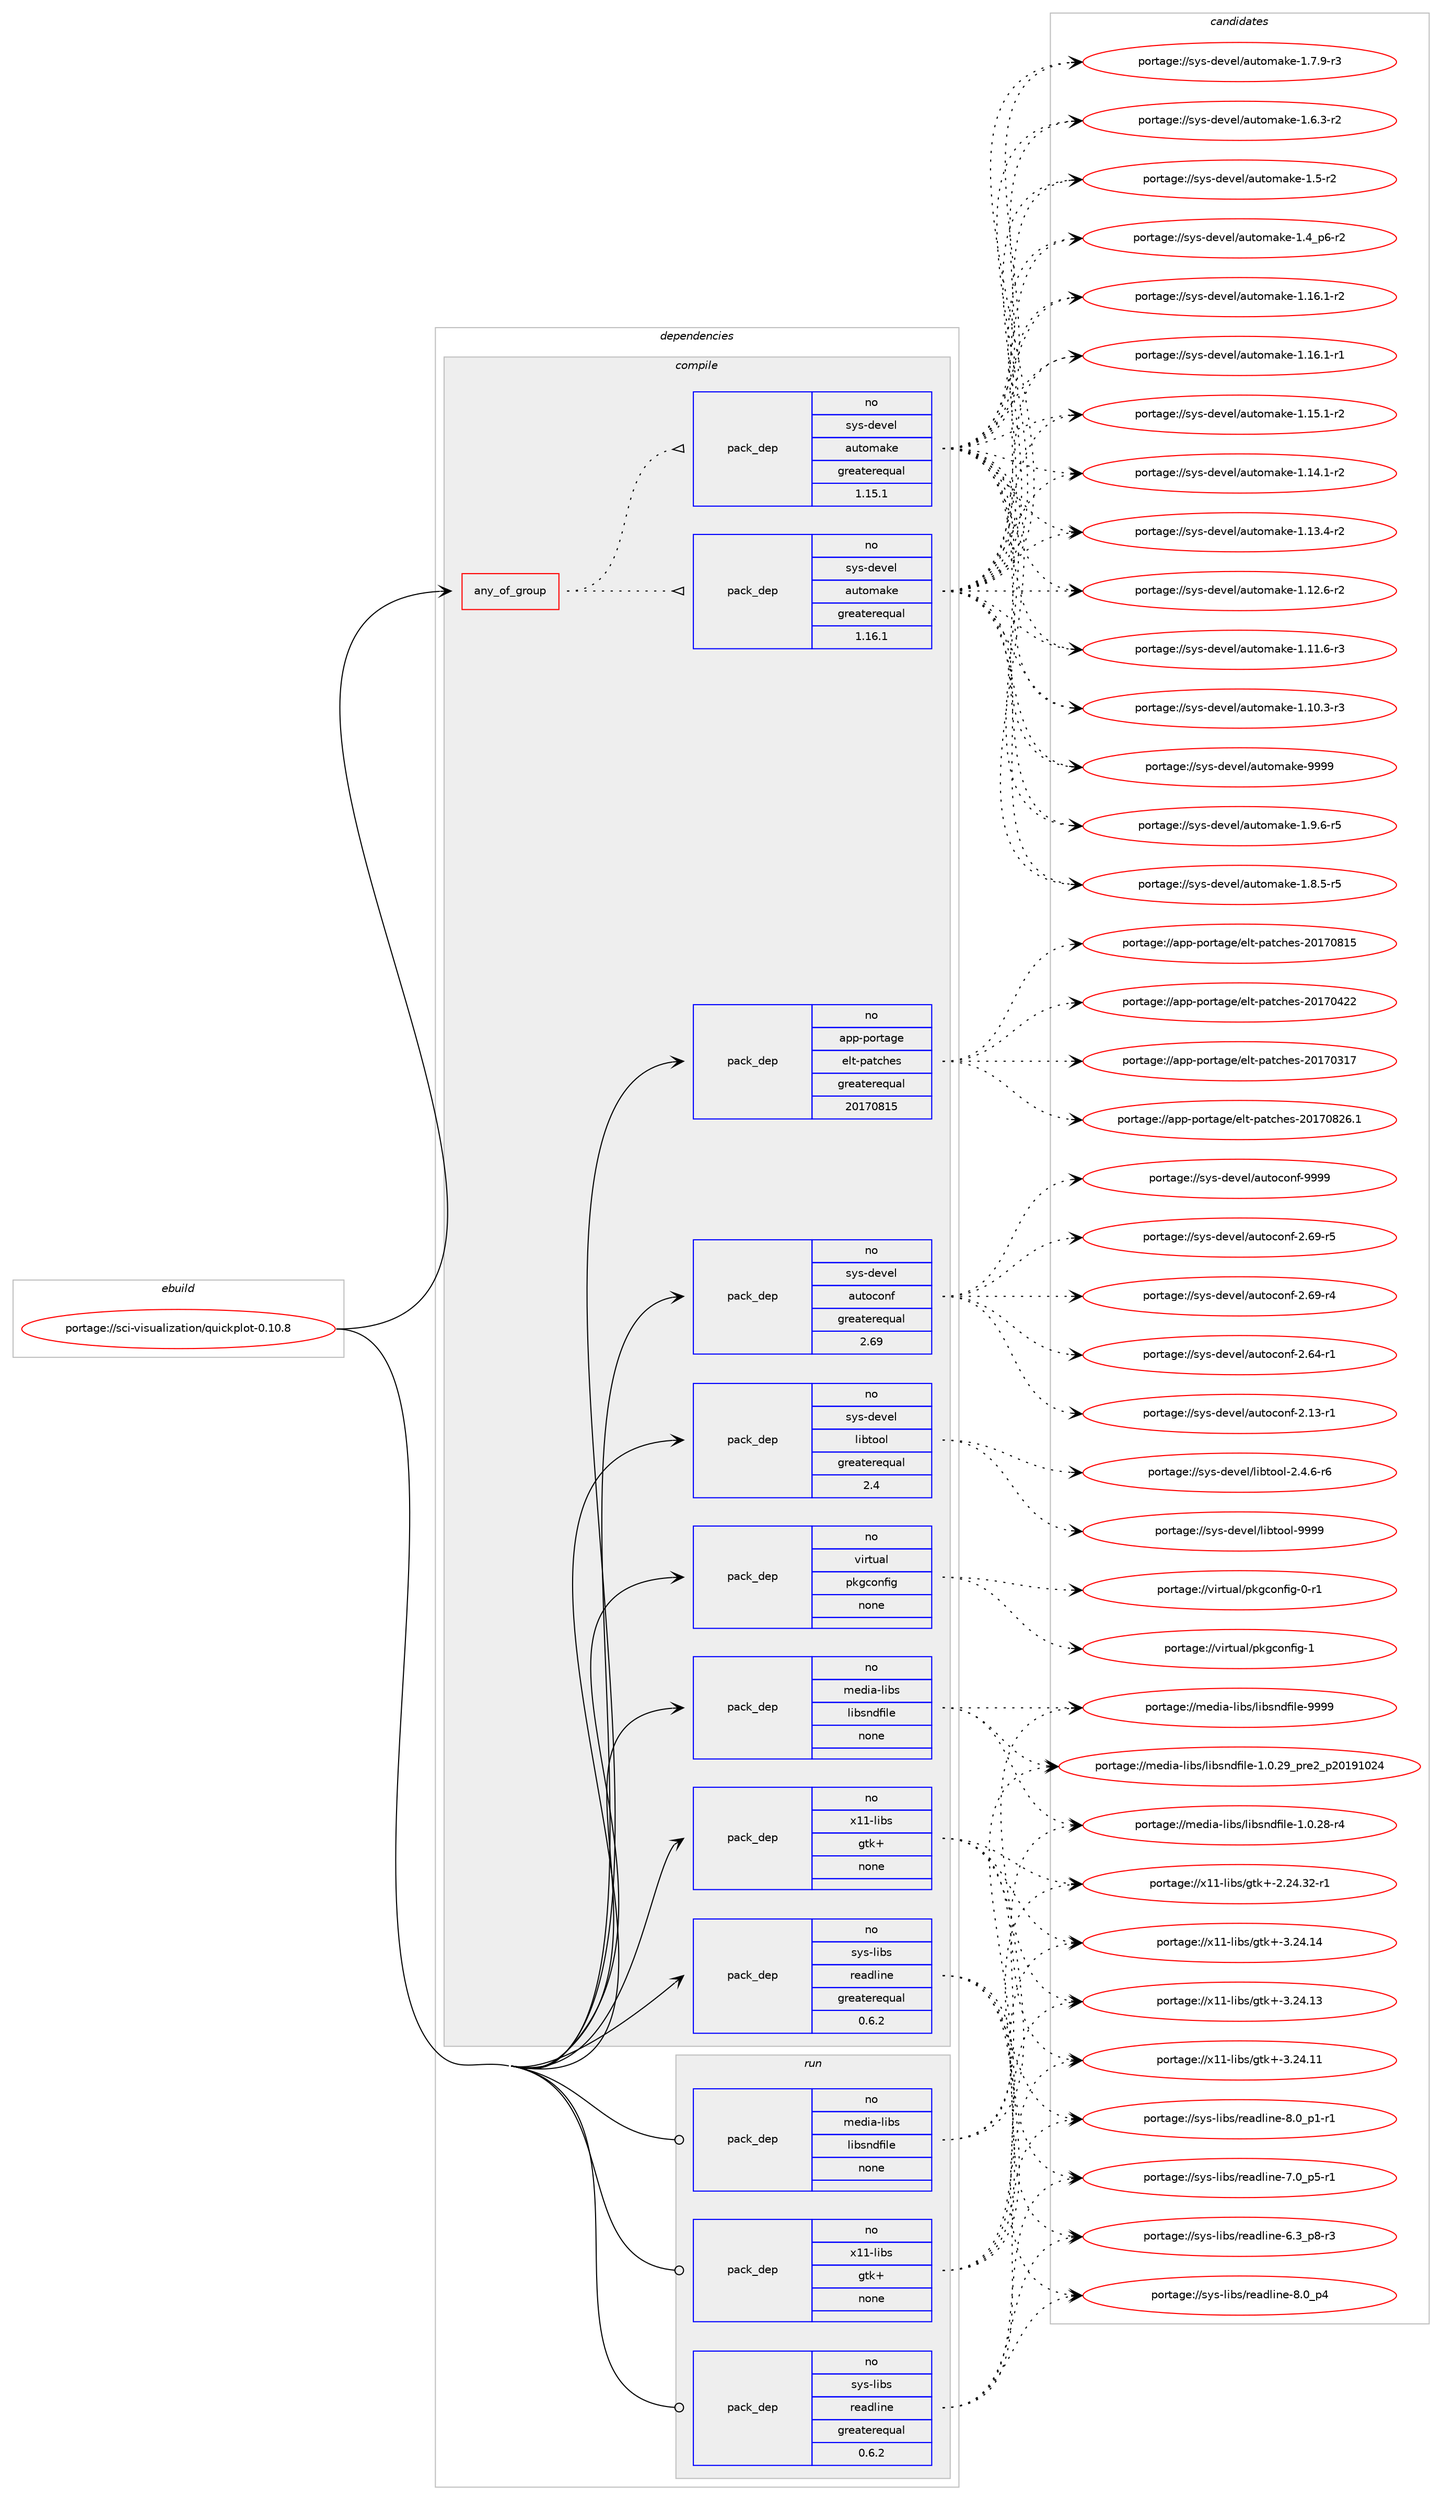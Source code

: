 digraph prolog {

# *************
# Graph options
# *************

newrank=true;
concentrate=true;
compound=true;
graph [rankdir=LR,fontname=Helvetica,fontsize=10,ranksep=1.5];#, ranksep=2.5, nodesep=0.2];
edge  [arrowhead=vee];
node  [fontname=Helvetica,fontsize=10];

# **********
# The ebuild
# **********

subgraph cluster_leftcol {
color=gray;
rank=same;
label=<<i>ebuild</i>>;
id [label="portage://sci-visualization/quickplot-0.10.8", color=red, width=4, href="../sci-visualization/quickplot-0.10.8.svg"];
}

# ****************
# The dependencies
# ****************

subgraph cluster_midcol {
color=gray;
label=<<i>dependencies</i>>;
subgraph cluster_compile {
fillcolor="#eeeeee";
style=filled;
label=<<i>compile</i>>;
subgraph any1245 {
dependency71006 [label=<<TABLE BORDER="0" CELLBORDER="1" CELLSPACING="0" CELLPADDING="4"><TR><TD CELLPADDING="10">any_of_group</TD></TR></TABLE>>, shape=none, color=red];subgraph pack56380 {
dependency71007 [label=<<TABLE BORDER="0" CELLBORDER="1" CELLSPACING="0" CELLPADDING="4" WIDTH="220"><TR><TD ROWSPAN="6" CELLPADDING="30">pack_dep</TD></TR><TR><TD WIDTH="110">no</TD></TR><TR><TD>sys-devel</TD></TR><TR><TD>automake</TD></TR><TR><TD>greaterequal</TD></TR><TR><TD>1.16.1</TD></TR></TABLE>>, shape=none, color=blue];
}
dependency71006:e -> dependency71007:w [weight=20,style="dotted",arrowhead="oinv"];
subgraph pack56381 {
dependency71008 [label=<<TABLE BORDER="0" CELLBORDER="1" CELLSPACING="0" CELLPADDING="4" WIDTH="220"><TR><TD ROWSPAN="6" CELLPADDING="30">pack_dep</TD></TR><TR><TD WIDTH="110">no</TD></TR><TR><TD>sys-devel</TD></TR><TR><TD>automake</TD></TR><TR><TD>greaterequal</TD></TR><TR><TD>1.15.1</TD></TR></TABLE>>, shape=none, color=blue];
}
dependency71006:e -> dependency71008:w [weight=20,style="dotted",arrowhead="oinv"];
}
id:e -> dependency71006:w [weight=20,style="solid",arrowhead="vee"];
subgraph pack56382 {
dependency71009 [label=<<TABLE BORDER="0" CELLBORDER="1" CELLSPACING="0" CELLPADDING="4" WIDTH="220"><TR><TD ROWSPAN="6" CELLPADDING="30">pack_dep</TD></TR><TR><TD WIDTH="110">no</TD></TR><TR><TD>app-portage</TD></TR><TR><TD>elt-patches</TD></TR><TR><TD>greaterequal</TD></TR><TR><TD>20170815</TD></TR></TABLE>>, shape=none, color=blue];
}
id:e -> dependency71009:w [weight=20,style="solid",arrowhead="vee"];
subgraph pack56383 {
dependency71010 [label=<<TABLE BORDER="0" CELLBORDER="1" CELLSPACING="0" CELLPADDING="4" WIDTH="220"><TR><TD ROWSPAN="6" CELLPADDING="30">pack_dep</TD></TR><TR><TD WIDTH="110">no</TD></TR><TR><TD>media-libs</TD></TR><TR><TD>libsndfile</TD></TR><TR><TD>none</TD></TR><TR><TD></TD></TR></TABLE>>, shape=none, color=blue];
}
id:e -> dependency71010:w [weight=20,style="solid",arrowhead="vee"];
subgraph pack56384 {
dependency71011 [label=<<TABLE BORDER="0" CELLBORDER="1" CELLSPACING="0" CELLPADDING="4" WIDTH="220"><TR><TD ROWSPAN="6" CELLPADDING="30">pack_dep</TD></TR><TR><TD WIDTH="110">no</TD></TR><TR><TD>sys-devel</TD></TR><TR><TD>autoconf</TD></TR><TR><TD>greaterequal</TD></TR><TR><TD>2.69</TD></TR></TABLE>>, shape=none, color=blue];
}
id:e -> dependency71011:w [weight=20,style="solid",arrowhead="vee"];
subgraph pack56385 {
dependency71012 [label=<<TABLE BORDER="0" CELLBORDER="1" CELLSPACING="0" CELLPADDING="4" WIDTH="220"><TR><TD ROWSPAN="6" CELLPADDING="30">pack_dep</TD></TR><TR><TD WIDTH="110">no</TD></TR><TR><TD>sys-devel</TD></TR><TR><TD>libtool</TD></TR><TR><TD>greaterequal</TD></TR><TR><TD>2.4</TD></TR></TABLE>>, shape=none, color=blue];
}
id:e -> dependency71012:w [weight=20,style="solid",arrowhead="vee"];
subgraph pack56386 {
dependency71013 [label=<<TABLE BORDER="0" CELLBORDER="1" CELLSPACING="0" CELLPADDING="4" WIDTH="220"><TR><TD ROWSPAN="6" CELLPADDING="30">pack_dep</TD></TR><TR><TD WIDTH="110">no</TD></TR><TR><TD>sys-libs</TD></TR><TR><TD>readline</TD></TR><TR><TD>greaterequal</TD></TR><TR><TD>0.6.2</TD></TR></TABLE>>, shape=none, color=blue];
}
id:e -> dependency71013:w [weight=20,style="solid",arrowhead="vee"];
subgraph pack56387 {
dependency71014 [label=<<TABLE BORDER="0" CELLBORDER="1" CELLSPACING="0" CELLPADDING="4" WIDTH="220"><TR><TD ROWSPAN="6" CELLPADDING="30">pack_dep</TD></TR><TR><TD WIDTH="110">no</TD></TR><TR><TD>virtual</TD></TR><TR><TD>pkgconfig</TD></TR><TR><TD>none</TD></TR><TR><TD></TD></TR></TABLE>>, shape=none, color=blue];
}
id:e -> dependency71014:w [weight=20,style="solid",arrowhead="vee"];
subgraph pack56388 {
dependency71015 [label=<<TABLE BORDER="0" CELLBORDER="1" CELLSPACING="0" CELLPADDING="4" WIDTH="220"><TR><TD ROWSPAN="6" CELLPADDING="30">pack_dep</TD></TR><TR><TD WIDTH="110">no</TD></TR><TR><TD>x11-libs</TD></TR><TR><TD>gtk+</TD></TR><TR><TD>none</TD></TR><TR><TD></TD></TR></TABLE>>, shape=none, color=blue];
}
id:e -> dependency71015:w [weight=20,style="solid",arrowhead="vee"];
}
subgraph cluster_compileandrun {
fillcolor="#eeeeee";
style=filled;
label=<<i>compile and run</i>>;
}
subgraph cluster_run {
fillcolor="#eeeeee";
style=filled;
label=<<i>run</i>>;
subgraph pack56389 {
dependency71016 [label=<<TABLE BORDER="0" CELLBORDER="1" CELLSPACING="0" CELLPADDING="4" WIDTH="220"><TR><TD ROWSPAN="6" CELLPADDING="30">pack_dep</TD></TR><TR><TD WIDTH="110">no</TD></TR><TR><TD>media-libs</TD></TR><TR><TD>libsndfile</TD></TR><TR><TD>none</TD></TR><TR><TD></TD></TR></TABLE>>, shape=none, color=blue];
}
id:e -> dependency71016:w [weight=20,style="solid",arrowhead="odot"];
subgraph pack56390 {
dependency71017 [label=<<TABLE BORDER="0" CELLBORDER="1" CELLSPACING="0" CELLPADDING="4" WIDTH="220"><TR><TD ROWSPAN="6" CELLPADDING="30">pack_dep</TD></TR><TR><TD WIDTH="110">no</TD></TR><TR><TD>sys-libs</TD></TR><TR><TD>readline</TD></TR><TR><TD>greaterequal</TD></TR><TR><TD>0.6.2</TD></TR></TABLE>>, shape=none, color=blue];
}
id:e -> dependency71017:w [weight=20,style="solid",arrowhead="odot"];
subgraph pack56391 {
dependency71018 [label=<<TABLE BORDER="0" CELLBORDER="1" CELLSPACING="0" CELLPADDING="4" WIDTH="220"><TR><TD ROWSPAN="6" CELLPADDING="30">pack_dep</TD></TR><TR><TD WIDTH="110">no</TD></TR><TR><TD>x11-libs</TD></TR><TR><TD>gtk+</TD></TR><TR><TD>none</TD></TR><TR><TD></TD></TR></TABLE>>, shape=none, color=blue];
}
id:e -> dependency71018:w [weight=20,style="solid",arrowhead="odot"];
}
}

# **************
# The candidates
# **************

subgraph cluster_choices {
rank=same;
color=gray;
label=<<i>candidates</i>>;

subgraph choice56380 {
color=black;
nodesep=1;
choice115121115451001011181011084797117116111109971071014557575757 [label="portage://sys-devel/automake-9999", color=red, width=4,href="../sys-devel/automake-9999.svg"];
choice115121115451001011181011084797117116111109971071014549465746544511453 [label="portage://sys-devel/automake-1.9.6-r5", color=red, width=4,href="../sys-devel/automake-1.9.6-r5.svg"];
choice115121115451001011181011084797117116111109971071014549465646534511453 [label="portage://sys-devel/automake-1.8.5-r5", color=red, width=4,href="../sys-devel/automake-1.8.5-r5.svg"];
choice115121115451001011181011084797117116111109971071014549465546574511451 [label="portage://sys-devel/automake-1.7.9-r3", color=red, width=4,href="../sys-devel/automake-1.7.9-r3.svg"];
choice115121115451001011181011084797117116111109971071014549465446514511450 [label="portage://sys-devel/automake-1.6.3-r2", color=red, width=4,href="../sys-devel/automake-1.6.3-r2.svg"];
choice11512111545100101118101108479711711611110997107101454946534511450 [label="portage://sys-devel/automake-1.5-r2", color=red, width=4,href="../sys-devel/automake-1.5-r2.svg"];
choice115121115451001011181011084797117116111109971071014549465295112544511450 [label="portage://sys-devel/automake-1.4_p6-r2", color=red, width=4,href="../sys-devel/automake-1.4_p6-r2.svg"];
choice11512111545100101118101108479711711611110997107101454946495446494511450 [label="portage://sys-devel/automake-1.16.1-r2", color=red, width=4,href="../sys-devel/automake-1.16.1-r2.svg"];
choice11512111545100101118101108479711711611110997107101454946495446494511449 [label="portage://sys-devel/automake-1.16.1-r1", color=red, width=4,href="../sys-devel/automake-1.16.1-r1.svg"];
choice11512111545100101118101108479711711611110997107101454946495346494511450 [label="portage://sys-devel/automake-1.15.1-r2", color=red, width=4,href="../sys-devel/automake-1.15.1-r2.svg"];
choice11512111545100101118101108479711711611110997107101454946495246494511450 [label="portage://sys-devel/automake-1.14.1-r2", color=red, width=4,href="../sys-devel/automake-1.14.1-r2.svg"];
choice11512111545100101118101108479711711611110997107101454946495146524511450 [label="portage://sys-devel/automake-1.13.4-r2", color=red, width=4,href="../sys-devel/automake-1.13.4-r2.svg"];
choice11512111545100101118101108479711711611110997107101454946495046544511450 [label="portage://sys-devel/automake-1.12.6-r2", color=red, width=4,href="../sys-devel/automake-1.12.6-r2.svg"];
choice11512111545100101118101108479711711611110997107101454946494946544511451 [label="portage://sys-devel/automake-1.11.6-r3", color=red, width=4,href="../sys-devel/automake-1.11.6-r3.svg"];
choice11512111545100101118101108479711711611110997107101454946494846514511451 [label="portage://sys-devel/automake-1.10.3-r3", color=red, width=4,href="../sys-devel/automake-1.10.3-r3.svg"];
dependency71007:e -> choice115121115451001011181011084797117116111109971071014557575757:w [style=dotted,weight="100"];
dependency71007:e -> choice115121115451001011181011084797117116111109971071014549465746544511453:w [style=dotted,weight="100"];
dependency71007:e -> choice115121115451001011181011084797117116111109971071014549465646534511453:w [style=dotted,weight="100"];
dependency71007:e -> choice115121115451001011181011084797117116111109971071014549465546574511451:w [style=dotted,weight="100"];
dependency71007:e -> choice115121115451001011181011084797117116111109971071014549465446514511450:w [style=dotted,weight="100"];
dependency71007:e -> choice11512111545100101118101108479711711611110997107101454946534511450:w [style=dotted,weight="100"];
dependency71007:e -> choice115121115451001011181011084797117116111109971071014549465295112544511450:w [style=dotted,weight="100"];
dependency71007:e -> choice11512111545100101118101108479711711611110997107101454946495446494511450:w [style=dotted,weight="100"];
dependency71007:e -> choice11512111545100101118101108479711711611110997107101454946495446494511449:w [style=dotted,weight="100"];
dependency71007:e -> choice11512111545100101118101108479711711611110997107101454946495346494511450:w [style=dotted,weight="100"];
dependency71007:e -> choice11512111545100101118101108479711711611110997107101454946495246494511450:w [style=dotted,weight="100"];
dependency71007:e -> choice11512111545100101118101108479711711611110997107101454946495146524511450:w [style=dotted,weight="100"];
dependency71007:e -> choice11512111545100101118101108479711711611110997107101454946495046544511450:w [style=dotted,weight="100"];
dependency71007:e -> choice11512111545100101118101108479711711611110997107101454946494946544511451:w [style=dotted,weight="100"];
dependency71007:e -> choice11512111545100101118101108479711711611110997107101454946494846514511451:w [style=dotted,weight="100"];
}
subgraph choice56381 {
color=black;
nodesep=1;
choice115121115451001011181011084797117116111109971071014557575757 [label="portage://sys-devel/automake-9999", color=red, width=4,href="../sys-devel/automake-9999.svg"];
choice115121115451001011181011084797117116111109971071014549465746544511453 [label="portage://sys-devel/automake-1.9.6-r5", color=red, width=4,href="../sys-devel/automake-1.9.6-r5.svg"];
choice115121115451001011181011084797117116111109971071014549465646534511453 [label="portage://sys-devel/automake-1.8.5-r5", color=red, width=4,href="../sys-devel/automake-1.8.5-r5.svg"];
choice115121115451001011181011084797117116111109971071014549465546574511451 [label="portage://sys-devel/automake-1.7.9-r3", color=red, width=4,href="../sys-devel/automake-1.7.9-r3.svg"];
choice115121115451001011181011084797117116111109971071014549465446514511450 [label="portage://sys-devel/automake-1.6.3-r2", color=red, width=4,href="../sys-devel/automake-1.6.3-r2.svg"];
choice11512111545100101118101108479711711611110997107101454946534511450 [label="portage://sys-devel/automake-1.5-r2", color=red, width=4,href="../sys-devel/automake-1.5-r2.svg"];
choice115121115451001011181011084797117116111109971071014549465295112544511450 [label="portage://sys-devel/automake-1.4_p6-r2", color=red, width=4,href="../sys-devel/automake-1.4_p6-r2.svg"];
choice11512111545100101118101108479711711611110997107101454946495446494511450 [label="portage://sys-devel/automake-1.16.1-r2", color=red, width=4,href="../sys-devel/automake-1.16.1-r2.svg"];
choice11512111545100101118101108479711711611110997107101454946495446494511449 [label="portage://sys-devel/automake-1.16.1-r1", color=red, width=4,href="../sys-devel/automake-1.16.1-r1.svg"];
choice11512111545100101118101108479711711611110997107101454946495346494511450 [label="portage://sys-devel/automake-1.15.1-r2", color=red, width=4,href="../sys-devel/automake-1.15.1-r2.svg"];
choice11512111545100101118101108479711711611110997107101454946495246494511450 [label="portage://sys-devel/automake-1.14.1-r2", color=red, width=4,href="../sys-devel/automake-1.14.1-r2.svg"];
choice11512111545100101118101108479711711611110997107101454946495146524511450 [label="portage://sys-devel/automake-1.13.4-r2", color=red, width=4,href="../sys-devel/automake-1.13.4-r2.svg"];
choice11512111545100101118101108479711711611110997107101454946495046544511450 [label="portage://sys-devel/automake-1.12.6-r2", color=red, width=4,href="../sys-devel/automake-1.12.6-r2.svg"];
choice11512111545100101118101108479711711611110997107101454946494946544511451 [label="portage://sys-devel/automake-1.11.6-r3", color=red, width=4,href="../sys-devel/automake-1.11.6-r3.svg"];
choice11512111545100101118101108479711711611110997107101454946494846514511451 [label="portage://sys-devel/automake-1.10.3-r3", color=red, width=4,href="../sys-devel/automake-1.10.3-r3.svg"];
dependency71008:e -> choice115121115451001011181011084797117116111109971071014557575757:w [style=dotted,weight="100"];
dependency71008:e -> choice115121115451001011181011084797117116111109971071014549465746544511453:w [style=dotted,weight="100"];
dependency71008:e -> choice115121115451001011181011084797117116111109971071014549465646534511453:w [style=dotted,weight="100"];
dependency71008:e -> choice115121115451001011181011084797117116111109971071014549465546574511451:w [style=dotted,weight="100"];
dependency71008:e -> choice115121115451001011181011084797117116111109971071014549465446514511450:w [style=dotted,weight="100"];
dependency71008:e -> choice11512111545100101118101108479711711611110997107101454946534511450:w [style=dotted,weight="100"];
dependency71008:e -> choice115121115451001011181011084797117116111109971071014549465295112544511450:w [style=dotted,weight="100"];
dependency71008:e -> choice11512111545100101118101108479711711611110997107101454946495446494511450:w [style=dotted,weight="100"];
dependency71008:e -> choice11512111545100101118101108479711711611110997107101454946495446494511449:w [style=dotted,weight="100"];
dependency71008:e -> choice11512111545100101118101108479711711611110997107101454946495346494511450:w [style=dotted,weight="100"];
dependency71008:e -> choice11512111545100101118101108479711711611110997107101454946495246494511450:w [style=dotted,weight="100"];
dependency71008:e -> choice11512111545100101118101108479711711611110997107101454946495146524511450:w [style=dotted,weight="100"];
dependency71008:e -> choice11512111545100101118101108479711711611110997107101454946495046544511450:w [style=dotted,weight="100"];
dependency71008:e -> choice11512111545100101118101108479711711611110997107101454946494946544511451:w [style=dotted,weight="100"];
dependency71008:e -> choice11512111545100101118101108479711711611110997107101454946494846514511451:w [style=dotted,weight="100"];
}
subgraph choice56382 {
color=black;
nodesep=1;
choice971121124511211111411697103101471011081164511297116991041011154550484955485650544649 [label="portage://app-portage/elt-patches-20170826.1", color=red, width=4,href="../app-portage/elt-patches-20170826.1.svg"];
choice97112112451121111141169710310147101108116451129711699104101115455048495548564953 [label="portage://app-portage/elt-patches-20170815", color=red, width=4,href="../app-portage/elt-patches-20170815.svg"];
choice97112112451121111141169710310147101108116451129711699104101115455048495548525050 [label="portage://app-portage/elt-patches-20170422", color=red, width=4,href="../app-portage/elt-patches-20170422.svg"];
choice97112112451121111141169710310147101108116451129711699104101115455048495548514955 [label="portage://app-portage/elt-patches-20170317", color=red, width=4,href="../app-portage/elt-patches-20170317.svg"];
dependency71009:e -> choice971121124511211111411697103101471011081164511297116991041011154550484955485650544649:w [style=dotted,weight="100"];
dependency71009:e -> choice97112112451121111141169710310147101108116451129711699104101115455048495548564953:w [style=dotted,weight="100"];
dependency71009:e -> choice97112112451121111141169710310147101108116451129711699104101115455048495548525050:w [style=dotted,weight="100"];
dependency71009:e -> choice97112112451121111141169710310147101108116451129711699104101115455048495548514955:w [style=dotted,weight="100"];
}
subgraph choice56383 {
color=black;
nodesep=1;
choice10910110010597451081059811547108105981151101001021051081014557575757 [label="portage://media-libs/libsndfile-9999", color=red, width=4,href="../media-libs/libsndfile-9999.svg"];
choice1091011001059745108105981154710810598115110100102105108101454946484650579511211410150951125048495749485052 [label="portage://media-libs/libsndfile-1.0.29_pre2_p20191024", color=red, width=4,href="../media-libs/libsndfile-1.0.29_pre2_p20191024.svg"];
choice1091011001059745108105981154710810598115110100102105108101454946484650564511452 [label="portage://media-libs/libsndfile-1.0.28-r4", color=red, width=4,href="../media-libs/libsndfile-1.0.28-r4.svg"];
dependency71010:e -> choice10910110010597451081059811547108105981151101001021051081014557575757:w [style=dotted,weight="100"];
dependency71010:e -> choice1091011001059745108105981154710810598115110100102105108101454946484650579511211410150951125048495749485052:w [style=dotted,weight="100"];
dependency71010:e -> choice1091011001059745108105981154710810598115110100102105108101454946484650564511452:w [style=dotted,weight="100"];
}
subgraph choice56384 {
color=black;
nodesep=1;
choice115121115451001011181011084797117116111991111101024557575757 [label="portage://sys-devel/autoconf-9999", color=red, width=4,href="../sys-devel/autoconf-9999.svg"];
choice1151211154510010111810110847971171161119911111010245504654574511453 [label="portage://sys-devel/autoconf-2.69-r5", color=red, width=4,href="../sys-devel/autoconf-2.69-r5.svg"];
choice1151211154510010111810110847971171161119911111010245504654574511452 [label="portage://sys-devel/autoconf-2.69-r4", color=red, width=4,href="../sys-devel/autoconf-2.69-r4.svg"];
choice1151211154510010111810110847971171161119911111010245504654524511449 [label="portage://sys-devel/autoconf-2.64-r1", color=red, width=4,href="../sys-devel/autoconf-2.64-r1.svg"];
choice1151211154510010111810110847971171161119911111010245504649514511449 [label="portage://sys-devel/autoconf-2.13-r1", color=red, width=4,href="../sys-devel/autoconf-2.13-r1.svg"];
dependency71011:e -> choice115121115451001011181011084797117116111991111101024557575757:w [style=dotted,weight="100"];
dependency71011:e -> choice1151211154510010111810110847971171161119911111010245504654574511453:w [style=dotted,weight="100"];
dependency71011:e -> choice1151211154510010111810110847971171161119911111010245504654574511452:w [style=dotted,weight="100"];
dependency71011:e -> choice1151211154510010111810110847971171161119911111010245504654524511449:w [style=dotted,weight="100"];
dependency71011:e -> choice1151211154510010111810110847971171161119911111010245504649514511449:w [style=dotted,weight="100"];
}
subgraph choice56385 {
color=black;
nodesep=1;
choice1151211154510010111810110847108105981161111111084557575757 [label="portage://sys-devel/libtool-9999", color=red, width=4,href="../sys-devel/libtool-9999.svg"];
choice1151211154510010111810110847108105981161111111084550465246544511454 [label="portage://sys-devel/libtool-2.4.6-r6", color=red, width=4,href="../sys-devel/libtool-2.4.6-r6.svg"];
dependency71012:e -> choice1151211154510010111810110847108105981161111111084557575757:w [style=dotted,weight="100"];
dependency71012:e -> choice1151211154510010111810110847108105981161111111084550465246544511454:w [style=dotted,weight="100"];
}
subgraph choice56386 {
color=black;
nodesep=1;
choice11512111545108105981154711410197100108105110101455646489511252 [label="portage://sys-libs/readline-8.0_p4", color=red, width=4,href="../sys-libs/readline-8.0_p4.svg"];
choice115121115451081059811547114101971001081051101014556464895112494511449 [label="portage://sys-libs/readline-8.0_p1-r1", color=red, width=4,href="../sys-libs/readline-8.0_p1-r1.svg"];
choice115121115451081059811547114101971001081051101014555464895112534511449 [label="portage://sys-libs/readline-7.0_p5-r1", color=red, width=4,href="../sys-libs/readline-7.0_p5-r1.svg"];
choice115121115451081059811547114101971001081051101014554465195112564511451 [label="portage://sys-libs/readline-6.3_p8-r3", color=red, width=4,href="../sys-libs/readline-6.3_p8-r3.svg"];
dependency71013:e -> choice11512111545108105981154711410197100108105110101455646489511252:w [style=dotted,weight="100"];
dependency71013:e -> choice115121115451081059811547114101971001081051101014556464895112494511449:w [style=dotted,weight="100"];
dependency71013:e -> choice115121115451081059811547114101971001081051101014555464895112534511449:w [style=dotted,weight="100"];
dependency71013:e -> choice115121115451081059811547114101971001081051101014554465195112564511451:w [style=dotted,weight="100"];
}
subgraph choice56387 {
color=black;
nodesep=1;
choice1181051141161179710847112107103991111101021051034549 [label="portage://virtual/pkgconfig-1", color=red, width=4,href="../virtual/pkgconfig-1.svg"];
choice11810511411611797108471121071039911111010210510345484511449 [label="portage://virtual/pkgconfig-0-r1", color=red, width=4,href="../virtual/pkgconfig-0-r1.svg"];
dependency71014:e -> choice1181051141161179710847112107103991111101021051034549:w [style=dotted,weight="100"];
dependency71014:e -> choice11810511411611797108471121071039911111010210510345484511449:w [style=dotted,weight="100"];
}
subgraph choice56388 {
color=black;
nodesep=1;
choice1204949451081059811547103116107434551465052464952 [label="portage://x11-libs/gtk+-3.24.14", color=red, width=4,href="../x11-libs/gtk+-3.24.14.svg"];
choice1204949451081059811547103116107434551465052464951 [label="portage://x11-libs/gtk+-3.24.13", color=red, width=4,href="../x11-libs/gtk+-3.24.13.svg"];
choice1204949451081059811547103116107434551465052464949 [label="portage://x11-libs/gtk+-3.24.11", color=red, width=4,href="../x11-libs/gtk+-3.24.11.svg"];
choice12049494510810598115471031161074345504650524651504511449 [label="portage://x11-libs/gtk+-2.24.32-r1", color=red, width=4,href="../x11-libs/gtk+-2.24.32-r1.svg"];
dependency71015:e -> choice1204949451081059811547103116107434551465052464952:w [style=dotted,weight="100"];
dependency71015:e -> choice1204949451081059811547103116107434551465052464951:w [style=dotted,weight="100"];
dependency71015:e -> choice1204949451081059811547103116107434551465052464949:w [style=dotted,weight="100"];
dependency71015:e -> choice12049494510810598115471031161074345504650524651504511449:w [style=dotted,weight="100"];
}
subgraph choice56389 {
color=black;
nodesep=1;
choice10910110010597451081059811547108105981151101001021051081014557575757 [label="portage://media-libs/libsndfile-9999", color=red, width=4,href="../media-libs/libsndfile-9999.svg"];
choice1091011001059745108105981154710810598115110100102105108101454946484650579511211410150951125048495749485052 [label="portage://media-libs/libsndfile-1.0.29_pre2_p20191024", color=red, width=4,href="../media-libs/libsndfile-1.0.29_pre2_p20191024.svg"];
choice1091011001059745108105981154710810598115110100102105108101454946484650564511452 [label="portage://media-libs/libsndfile-1.0.28-r4", color=red, width=4,href="../media-libs/libsndfile-1.0.28-r4.svg"];
dependency71016:e -> choice10910110010597451081059811547108105981151101001021051081014557575757:w [style=dotted,weight="100"];
dependency71016:e -> choice1091011001059745108105981154710810598115110100102105108101454946484650579511211410150951125048495749485052:w [style=dotted,weight="100"];
dependency71016:e -> choice1091011001059745108105981154710810598115110100102105108101454946484650564511452:w [style=dotted,weight="100"];
}
subgraph choice56390 {
color=black;
nodesep=1;
choice11512111545108105981154711410197100108105110101455646489511252 [label="portage://sys-libs/readline-8.0_p4", color=red, width=4,href="../sys-libs/readline-8.0_p4.svg"];
choice115121115451081059811547114101971001081051101014556464895112494511449 [label="portage://sys-libs/readline-8.0_p1-r1", color=red, width=4,href="../sys-libs/readline-8.0_p1-r1.svg"];
choice115121115451081059811547114101971001081051101014555464895112534511449 [label="portage://sys-libs/readline-7.0_p5-r1", color=red, width=4,href="../sys-libs/readline-7.0_p5-r1.svg"];
choice115121115451081059811547114101971001081051101014554465195112564511451 [label="portage://sys-libs/readline-6.3_p8-r3", color=red, width=4,href="../sys-libs/readline-6.3_p8-r3.svg"];
dependency71017:e -> choice11512111545108105981154711410197100108105110101455646489511252:w [style=dotted,weight="100"];
dependency71017:e -> choice115121115451081059811547114101971001081051101014556464895112494511449:w [style=dotted,weight="100"];
dependency71017:e -> choice115121115451081059811547114101971001081051101014555464895112534511449:w [style=dotted,weight="100"];
dependency71017:e -> choice115121115451081059811547114101971001081051101014554465195112564511451:w [style=dotted,weight="100"];
}
subgraph choice56391 {
color=black;
nodesep=1;
choice1204949451081059811547103116107434551465052464952 [label="portage://x11-libs/gtk+-3.24.14", color=red, width=4,href="../x11-libs/gtk+-3.24.14.svg"];
choice1204949451081059811547103116107434551465052464951 [label="portage://x11-libs/gtk+-3.24.13", color=red, width=4,href="../x11-libs/gtk+-3.24.13.svg"];
choice1204949451081059811547103116107434551465052464949 [label="portage://x11-libs/gtk+-3.24.11", color=red, width=4,href="../x11-libs/gtk+-3.24.11.svg"];
choice12049494510810598115471031161074345504650524651504511449 [label="portage://x11-libs/gtk+-2.24.32-r1", color=red, width=4,href="../x11-libs/gtk+-2.24.32-r1.svg"];
dependency71018:e -> choice1204949451081059811547103116107434551465052464952:w [style=dotted,weight="100"];
dependency71018:e -> choice1204949451081059811547103116107434551465052464951:w [style=dotted,weight="100"];
dependency71018:e -> choice1204949451081059811547103116107434551465052464949:w [style=dotted,weight="100"];
dependency71018:e -> choice12049494510810598115471031161074345504650524651504511449:w [style=dotted,weight="100"];
}
}

}
